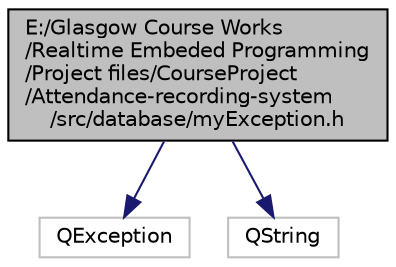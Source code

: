 digraph "E:/Glasgow Course Works/Realtime Embeded Programming/Project files/CourseProject/Attendance-recording-system/src/database/myException.h"
{
  edge [fontname="Helvetica",fontsize="10",labelfontname="Helvetica",labelfontsize="10"];
  node [fontname="Helvetica",fontsize="10",shape=record];
  Node1 [label="E:/Glasgow Course Works\l/Realtime Embeded Programming\l/Project files/CourseProject\l/Attendance-recording-system\l/src/database/myException.h",height=0.2,width=0.4,color="black", fillcolor="grey75", style="filled", fontcolor="black"];
  Node1 -> Node2 [color="midnightblue",fontsize="10",style="solid"];
  Node2 [label="QException",height=0.2,width=0.4,color="grey75", fillcolor="white", style="filled"];
  Node1 -> Node3 [color="midnightblue",fontsize="10",style="solid"];
  Node3 [label="QString",height=0.2,width=0.4,color="grey75", fillcolor="white", style="filled"];
}
